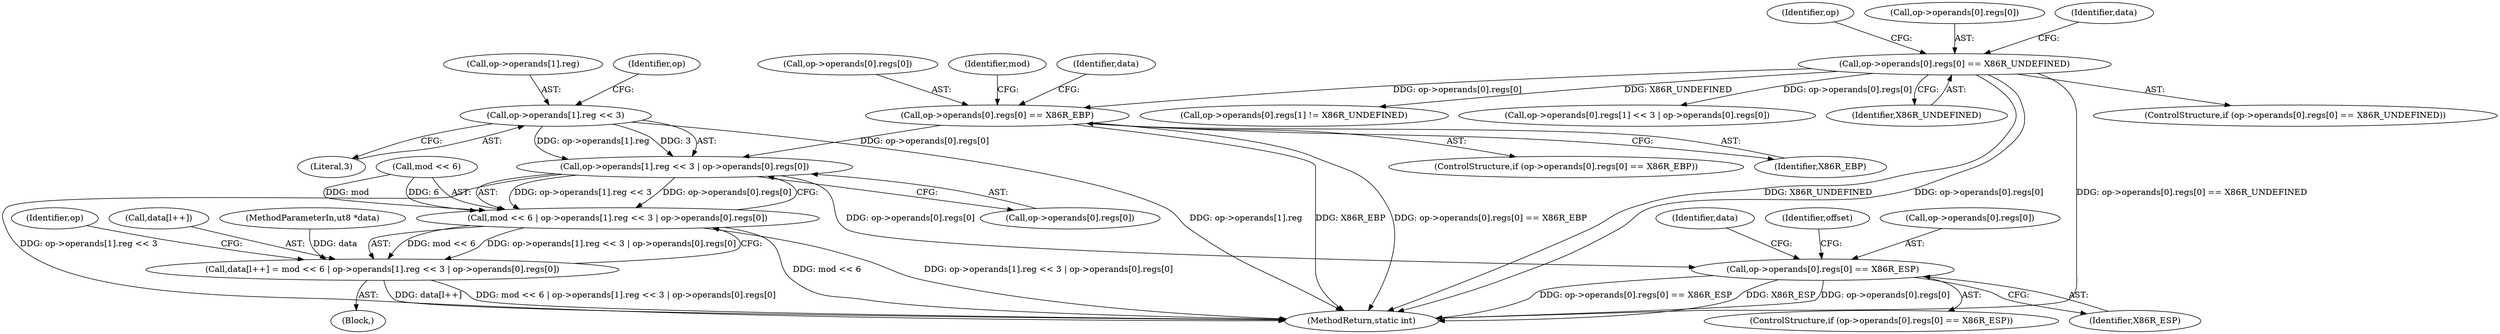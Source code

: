digraph "0_radare2_f17bfd9f1da05f30f23a4dd05e9d2363e1406948@API" {
"1001910" [label="(Call,op->operands[1].reg << 3 | op->operands[0].regs[0])"];
"1001911" [label="(Call,op->operands[1].reg << 3)"];
"1001886" [label="(Call,op->operands[0].regs[0] == X86R_EBP)"];
"1001741" [label="(Call,op->operands[0].regs[0] == X86R_UNDEFINED)"];
"1001906" [label="(Call,mod << 6 | op->operands[1].reg << 3 | op->operands[0].regs[0])"];
"1001901" [label="(Call,data[l++] = mod << 6 | op->operands[1].reg << 3 | op->operands[0].regs[0])"];
"1001930" [label="(Call,op->operands[0].regs[0] == X86R_ESP)"];
"1001806" [label="(Identifier,op)"];
"1001740" [label="(ControlStructure,if (op->operands[0].regs[0] == X86R_UNDEFINED))"];
"1001886" [label="(Call,op->operands[0].regs[0] == X86R_EBP)"];
"1001901" [label="(Call,data[l++] = mod << 6 | op->operands[1].reg << 3 | op->operands[0].regs[0])"];
"1001935" [label="(Identifier,op)"];
"1001902" [label="(Call,data[l++])"];
"1001813" [label="(Call,op->operands[0].regs[1] != X86R_UNDEFINED)"];
"1000104" [label="(MethodParameterIn,ut8 *data)"];
"1001741" [label="(Call,op->operands[0].regs[0] == X86R_UNDEFINED)"];
"1001912" [label="(Call,op->operands[1].reg)"];
"1001940" [label="(Identifier,X86R_ESP)"];
"1001944" [label="(Identifier,data)"];
"1001885" [label="(ControlStructure,if (op->operands[0].regs[0] == X86R_EBP))"];
"1001846" [label="(Call,op->operands[0].regs[1] << 3 | op->operands[0].regs[0])"];
"1001811" [label="(Block,)"];
"1001929" [label="(ControlStructure,if (op->operands[0].regs[0] == X86R_ESP))"];
"1001751" [label="(Identifier,X86R_UNDEFINED)"];
"1001906" [label="(Call,mod << 6 | op->operands[1].reg << 3 | op->operands[0].regs[0])"];
"1001949" [label="(Identifier,offset)"];
"1001896" [label="(Identifier,X86R_EBP)"];
"1001919" [label="(Literal,3)"];
"1001910" [label="(Call,op->operands[1].reg << 3 | op->operands[0].regs[0])"];
"1003220" [label="(MethodReturn,static int)"];
"1001931" [label="(Call,op->operands[0].regs[0])"];
"1001742" [label="(Call,op->operands[0].regs[0])"];
"1001924" [label="(Identifier,op)"];
"1001887" [label="(Call,op->operands[0].regs[0])"];
"1001755" [label="(Identifier,data)"];
"1001911" [label="(Call,op->operands[1].reg << 3)"];
"1001907" [label="(Call,mod << 6)"];
"1001899" [label="(Identifier,mod)"];
"1001903" [label="(Identifier,data)"];
"1001920" [label="(Call,op->operands[0].regs[0])"];
"1001930" [label="(Call,op->operands[0].regs[0] == X86R_ESP)"];
"1001910" -> "1001906"  [label="AST: "];
"1001910" -> "1001920"  [label="CFG: "];
"1001911" -> "1001910"  [label="AST: "];
"1001920" -> "1001910"  [label="AST: "];
"1001906" -> "1001910"  [label="CFG: "];
"1001910" -> "1003220"  [label="DDG: op->operands[1].reg << 3"];
"1001910" -> "1001906"  [label="DDG: op->operands[1].reg << 3"];
"1001910" -> "1001906"  [label="DDG: op->operands[0].regs[0]"];
"1001911" -> "1001910"  [label="DDG: op->operands[1].reg"];
"1001911" -> "1001910"  [label="DDG: 3"];
"1001886" -> "1001910"  [label="DDG: op->operands[0].regs[0]"];
"1001910" -> "1001930"  [label="DDG: op->operands[0].regs[0]"];
"1001911" -> "1001919"  [label="CFG: "];
"1001912" -> "1001911"  [label="AST: "];
"1001919" -> "1001911"  [label="AST: "];
"1001924" -> "1001911"  [label="CFG: "];
"1001911" -> "1003220"  [label="DDG: op->operands[1].reg"];
"1001886" -> "1001885"  [label="AST: "];
"1001886" -> "1001896"  [label="CFG: "];
"1001887" -> "1001886"  [label="AST: "];
"1001896" -> "1001886"  [label="AST: "];
"1001899" -> "1001886"  [label="CFG: "];
"1001903" -> "1001886"  [label="CFG: "];
"1001886" -> "1003220"  [label="DDG: X86R_EBP"];
"1001886" -> "1003220"  [label="DDG: op->operands[0].regs[0] == X86R_EBP"];
"1001741" -> "1001886"  [label="DDG: op->operands[0].regs[0]"];
"1001741" -> "1001740"  [label="AST: "];
"1001741" -> "1001751"  [label="CFG: "];
"1001742" -> "1001741"  [label="AST: "];
"1001751" -> "1001741"  [label="AST: "];
"1001755" -> "1001741"  [label="CFG: "];
"1001806" -> "1001741"  [label="CFG: "];
"1001741" -> "1003220"  [label="DDG: X86R_UNDEFINED"];
"1001741" -> "1003220"  [label="DDG: op->operands[0].regs[0]"];
"1001741" -> "1003220"  [label="DDG: op->operands[0].regs[0] == X86R_UNDEFINED"];
"1001741" -> "1001813"  [label="DDG: X86R_UNDEFINED"];
"1001741" -> "1001846"  [label="DDG: op->operands[0].regs[0]"];
"1001906" -> "1001901"  [label="AST: "];
"1001907" -> "1001906"  [label="AST: "];
"1001901" -> "1001906"  [label="CFG: "];
"1001906" -> "1003220"  [label="DDG: mod << 6"];
"1001906" -> "1003220"  [label="DDG: op->operands[1].reg << 3 | op->operands[0].regs[0]"];
"1001906" -> "1001901"  [label="DDG: mod << 6"];
"1001906" -> "1001901"  [label="DDG: op->operands[1].reg << 3 | op->operands[0].regs[0]"];
"1001907" -> "1001906"  [label="DDG: mod"];
"1001907" -> "1001906"  [label="DDG: 6"];
"1001901" -> "1001811"  [label="AST: "];
"1001902" -> "1001901"  [label="AST: "];
"1001935" -> "1001901"  [label="CFG: "];
"1001901" -> "1003220"  [label="DDG: data[l++]"];
"1001901" -> "1003220"  [label="DDG: mod << 6 | op->operands[1].reg << 3 | op->operands[0].regs[0]"];
"1000104" -> "1001901"  [label="DDG: data"];
"1001930" -> "1001929"  [label="AST: "];
"1001930" -> "1001940"  [label="CFG: "];
"1001931" -> "1001930"  [label="AST: "];
"1001940" -> "1001930"  [label="AST: "];
"1001944" -> "1001930"  [label="CFG: "];
"1001949" -> "1001930"  [label="CFG: "];
"1001930" -> "1003220"  [label="DDG: op->operands[0].regs[0] == X86R_ESP"];
"1001930" -> "1003220"  [label="DDG: X86R_ESP"];
"1001930" -> "1003220"  [label="DDG: op->operands[0].regs[0]"];
}

